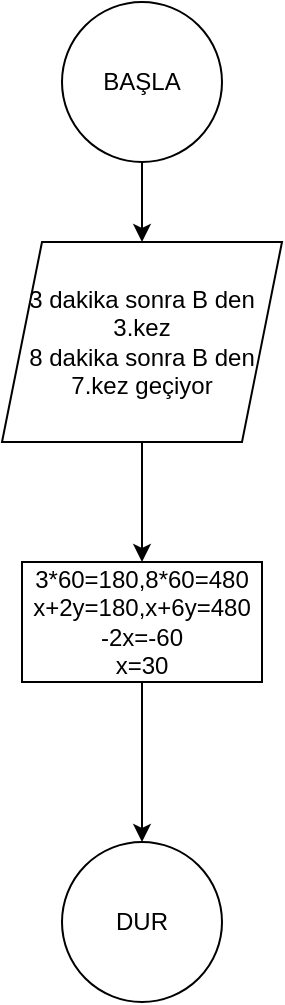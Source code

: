 <mxfile version="15.0.3" type="device"><diagram id="KNk_TLI6_kXvnWWvmqCl" name="Page-1"><mxGraphModel dx="1248" dy="677" grid="1" gridSize="10" guides="1" tooltips="1" connect="1" arrows="1" fold="1" page="1" pageScale="1" pageWidth="827" pageHeight="1169" math="0" shadow="0"><root><mxCell id="0"/><mxCell id="1" parent="0"/><mxCell id="ZROdHl0MGcOOGlP7qT_f-1" value="DUR" style="ellipse;whiteSpace=wrap;html=1;aspect=fixed;" vertex="1" parent="1"><mxGeometry x="370" y="480" width="80" height="80" as="geometry"/></mxCell><mxCell id="ZROdHl0MGcOOGlP7qT_f-4" value="" style="edgeStyle=orthogonalEdgeStyle;rounded=0;orthogonalLoop=1;jettySize=auto;html=1;" edge="1" parent="1" source="ZROdHl0MGcOOGlP7qT_f-2" target="ZROdHl0MGcOOGlP7qT_f-3"><mxGeometry relative="1" as="geometry"/></mxCell><mxCell id="ZROdHl0MGcOOGlP7qT_f-2" value="BAŞLA" style="ellipse;whiteSpace=wrap;html=1;aspect=fixed;" vertex="1" parent="1"><mxGeometry x="370" y="60" width="80" height="80" as="geometry"/></mxCell><mxCell id="ZROdHl0MGcOOGlP7qT_f-6" value="" style="edgeStyle=orthogonalEdgeStyle;rounded=0;orthogonalLoop=1;jettySize=auto;html=1;" edge="1" parent="1" source="ZROdHl0MGcOOGlP7qT_f-3" target="ZROdHl0MGcOOGlP7qT_f-5"><mxGeometry relative="1" as="geometry"/></mxCell><mxCell id="ZROdHl0MGcOOGlP7qT_f-3" value="3 dakika sonra B den 3.kez&lt;br&gt;8 dakika sonra B den 7.kez geçiyor" style="shape=parallelogram;perimeter=parallelogramPerimeter;whiteSpace=wrap;html=1;fixedSize=1;" vertex="1" parent="1"><mxGeometry x="340" y="180" width="140" height="100" as="geometry"/></mxCell><mxCell id="ZROdHl0MGcOOGlP7qT_f-7" value="" style="edgeStyle=orthogonalEdgeStyle;rounded=0;orthogonalLoop=1;jettySize=auto;html=1;" edge="1" parent="1" source="ZROdHl0MGcOOGlP7qT_f-5" target="ZROdHl0MGcOOGlP7qT_f-1"><mxGeometry relative="1" as="geometry"/></mxCell><mxCell id="ZROdHl0MGcOOGlP7qT_f-5" value="3*60=180,8*60=480&lt;br&gt;x+2y=180,x+6y=480&lt;br&gt;-2x=-60&lt;br&gt;x=30" style="rounded=0;whiteSpace=wrap;html=1;" vertex="1" parent="1"><mxGeometry x="350" y="340" width="120" height="60" as="geometry"/></mxCell></root></mxGraphModel></diagram></mxfile>